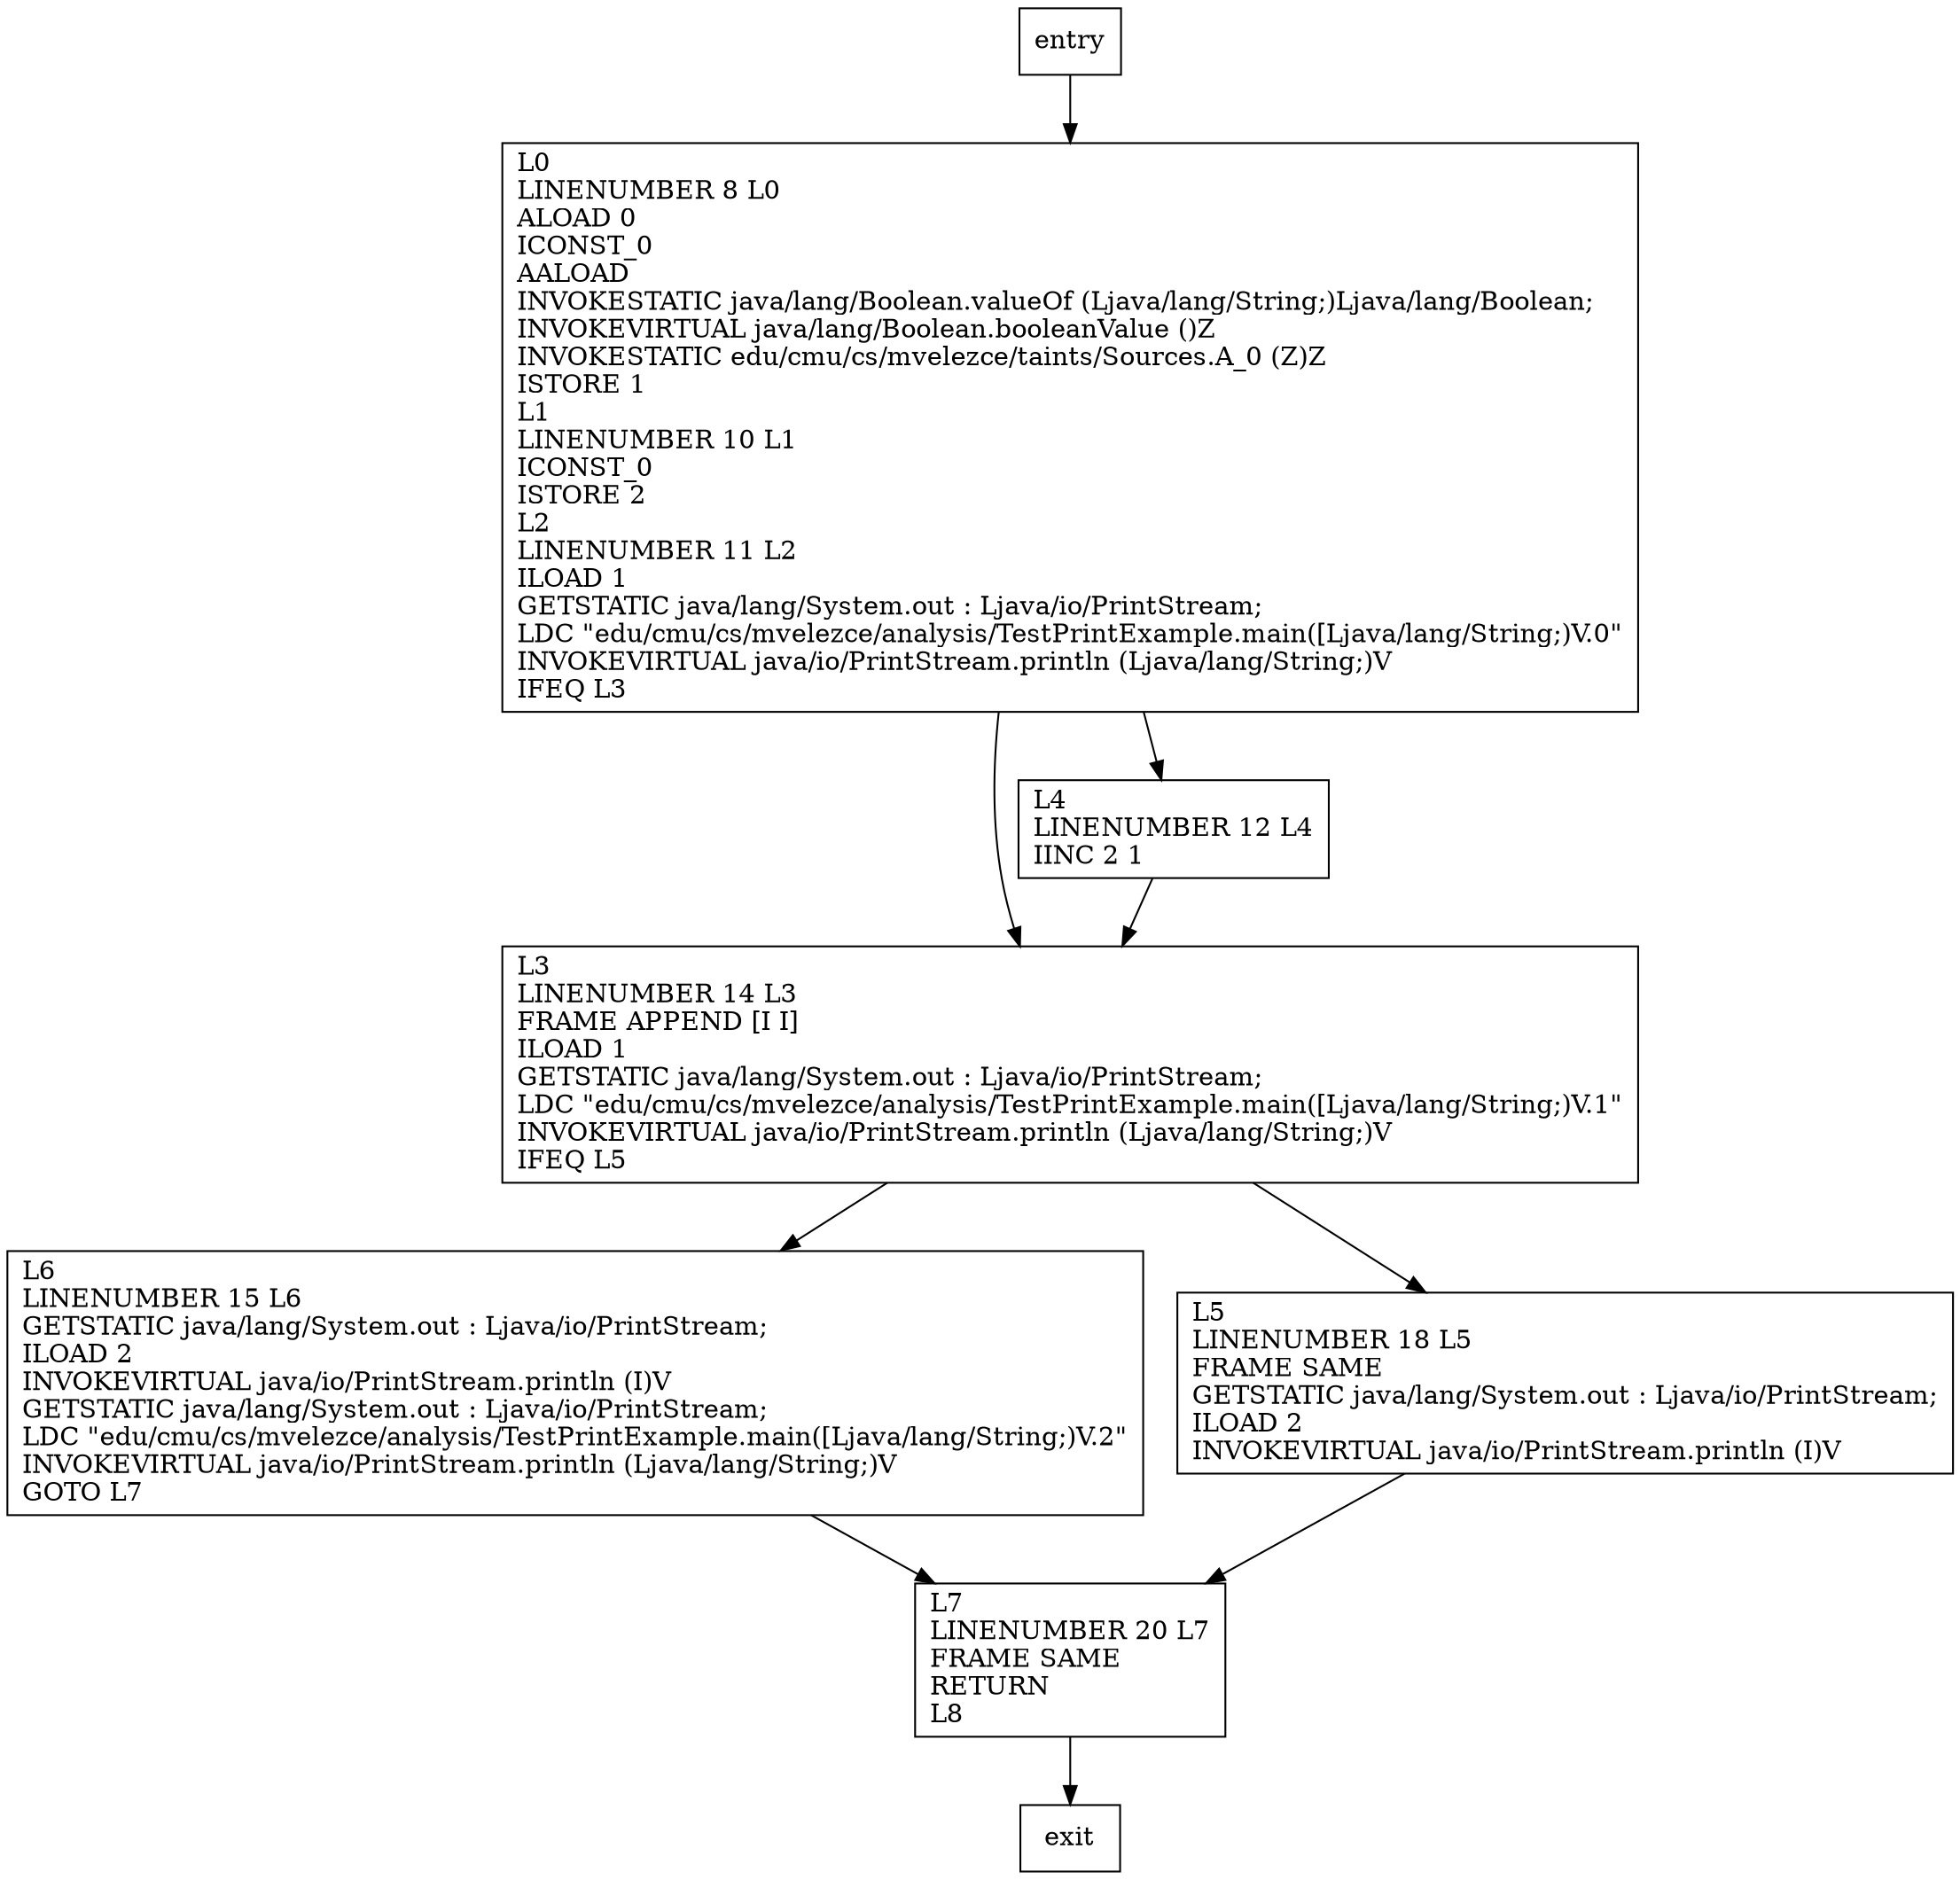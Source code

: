 digraph main {
node [shape=record];
753162875 [label="L0\lLINENUMBER 8 L0\lALOAD 0\lICONST_0\lAALOAD\lINVOKESTATIC java/lang/Boolean.valueOf (Ljava/lang/String;)Ljava/lang/Boolean;\lINVOKEVIRTUAL java/lang/Boolean.booleanValue ()Z\lINVOKESTATIC edu/cmu/cs/mvelezce/taints/Sources.A_0 (Z)Z\lISTORE 1\lL1\lLINENUMBER 10 L1\lICONST_0\lISTORE 2\lL2\lLINENUMBER 11 L2\lILOAD 1\lGETSTATIC java/lang/System.out : Ljava/io/PrintStream;\lLDC \"edu/cmu/cs/mvelezce/analysis/TestPrintExample.main([Ljava/lang/String;)V.0\"\lINVOKEVIRTUAL java/io/PrintStream.println (Ljava/lang/String;)V\lIFEQ L3\l"];
734635893 [label="L7\lLINENUMBER 20 L7\lFRAME SAME\lRETURN\lL8\l"];
1833707324 [label="L3\lLINENUMBER 14 L3\lFRAME APPEND [I I]\lILOAD 1\lGETSTATIC java/lang/System.out : Ljava/io/PrintStream;\lLDC \"edu/cmu/cs/mvelezce/analysis/TestPrintExample.main([Ljava/lang/String;)V.1\"\lINVOKEVIRTUAL java/io/PrintStream.println (Ljava/lang/String;)V\lIFEQ L5\l"];
356338363 [label="L4\lLINENUMBER 12 L4\lIINC 2 1\l"];
1415469015 [label="L6\lLINENUMBER 15 L6\lGETSTATIC java/lang/System.out : Ljava/io/PrintStream;\lILOAD 2\lINVOKEVIRTUAL java/io/PrintStream.println (I)V\lGETSTATIC java/lang/System.out : Ljava/io/PrintStream;\lLDC \"edu/cmu/cs/mvelezce/analysis/TestPrintExample.main([Ljava/lang/String;)V.2\"\lINVOKEVIRTUAL java/io/PrintStream.println (Ljava/lang/String;)V\lGOTO L7\l"];
1516759394 [label="L5\lLINENUMBER 18 L5\lFRAME SAME\lGETSTATIC java/lang/System.out : Ljava/io/PrintStream;\lILOAD 2\lINVOKEVIRTUAL java/io/PrintStream.println (I)V\l"];
entry;
exit;
entry -> 753162875;
753162875 -> 1833707324;
753162875 -> 356338363;
734635893 -> exit;
1833707324 -> 1415469015;
1833707324 -> 1516759394;
356338363 -> 1833707324;
1415469015 -> 734635893;
1516759394 -> 734635893;
}
